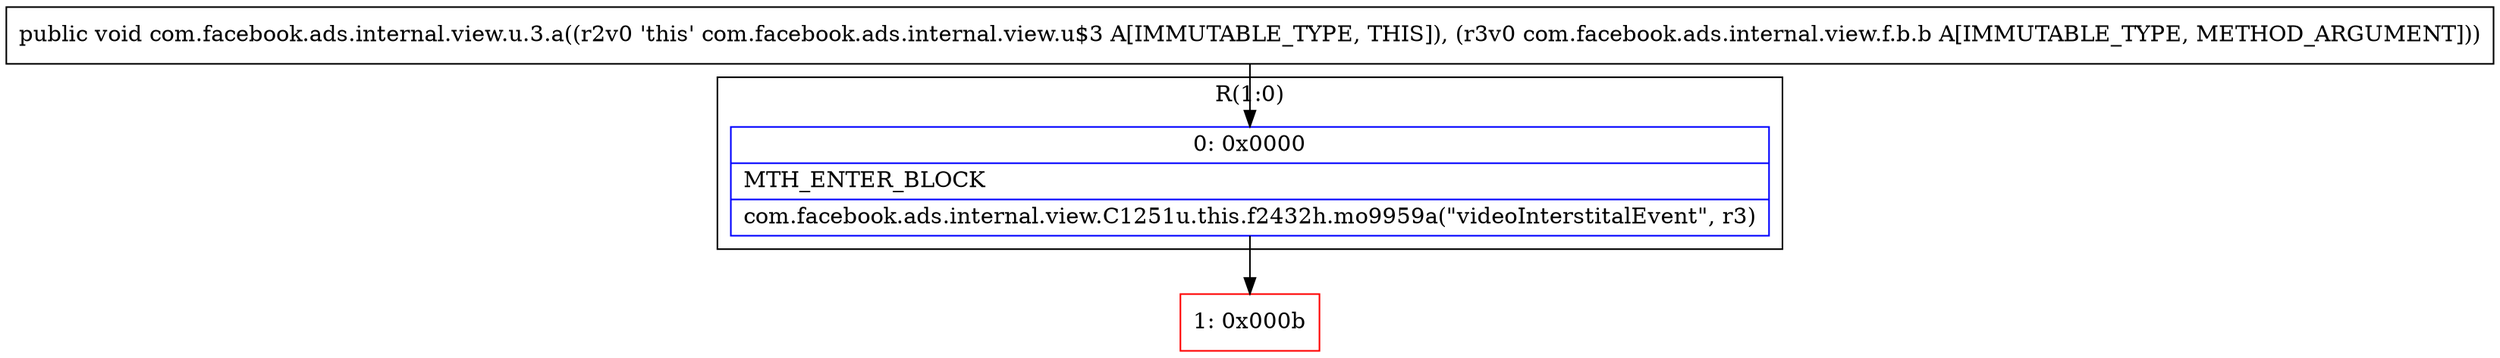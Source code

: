 digraph "CFG forcom.facebook.ads.internal.view.u.3.a(Lcom\/facebook\/ads\/internal\/view\/f\/b\/b;)V" {
subgraph cluster_Region_1952742943 {
label = "R(1:0)";
node [shape=record,color=blue];
Node_0 [shape=record,label="{0\:\ 0x0000|MTH_ENTER_BLOCK\l|com.facebook.ads.internal.view.C1251u.this.f2432h.mo9959a(\"videoInterstitalEvent\", r3)\l}"];
}
Node_1 [shape=record,color=red,label="{1\:\ 0x000b}"];
MethodNode[shape=record,label="{public void com.facebook.ads.internal.view.u.3.a((r2v0 'this' com.facebook.ads.internal.view.u$3 A[IMMUTABLE_TYPE, THIS]), (r3v0 com.facebook.ads.internal.view.f.b.b A[IMMUTABLE_TYPE, METHOD_ARGUMENT])) }"];
MethodNode -> Node_0;
Node_0 -> Node_1;
}

